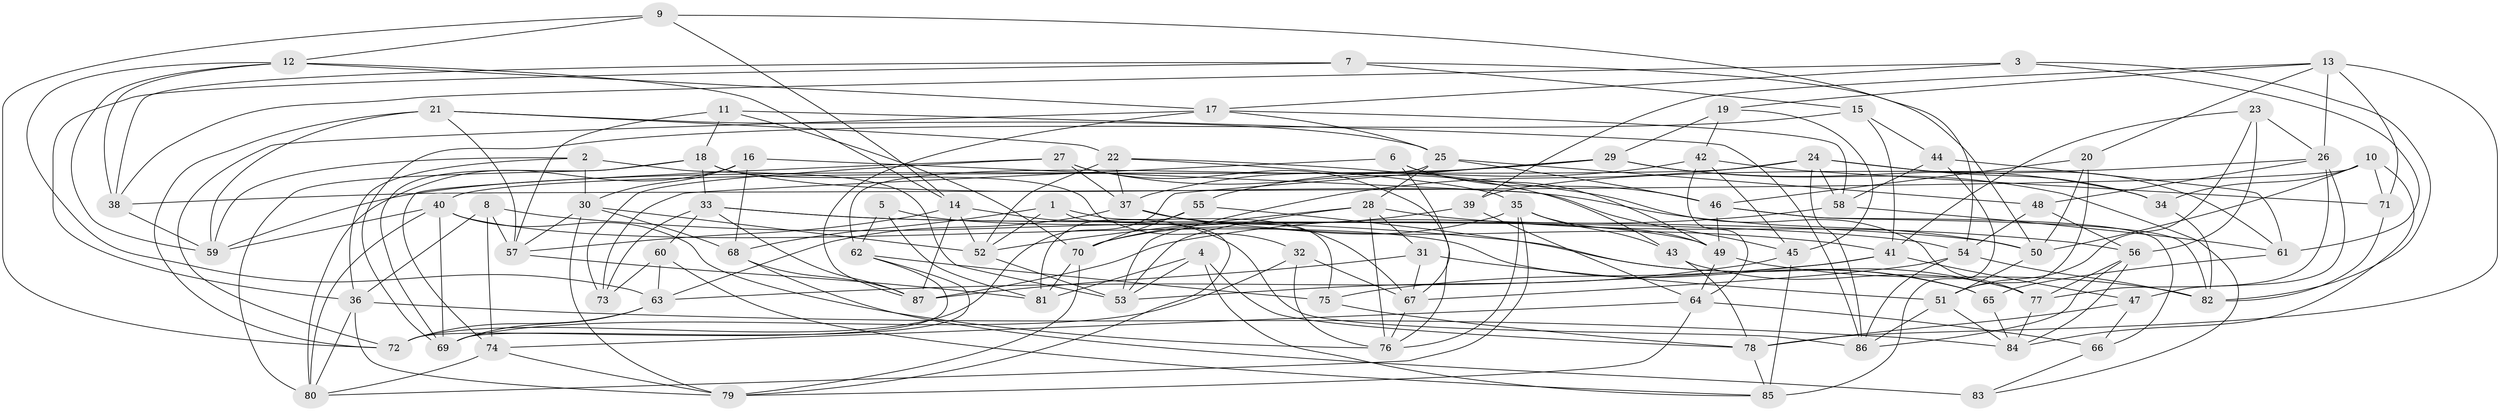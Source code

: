 // original degree distribution, {4: 1.0}
// Generated by graph-tools (version 1.1) at 2025/38/03/04/25 23:38:12]
// undirected, 87 vertices, 222 edges
graph export_dot {
  node [color=gray90,style=filled];
  1;
  2;
  3;
  4;
  5;
  6;
  7;
  8;
  9;
  10;
  11;
  12;
  13;
  14;
  15;
  16;
  17;
  18;
  19;
  20;
  21;
  22;
  23;
  24;
  25;
  26;
  27;
  28;
  29;
  30;
  31;
  32;
  33;
  34;
  35;
  36;
  37;
  38;
  39;
  40;
  41;
  42;
  43;
  44;
  45;
  46;
  47;
  48;
  49;
  50;
  51;
  52;
  53;
  54;
  55;
  56;
  57;
  58;
  59;
  60;
  61;
  62;
  63;
  64;
  65;
  66;
  67;
  68;
  69;
  70;
  71;
  72;
  73;
  74;
  75;
  76;
  77;
  78;
  79;
  80;
  81;
  82;
  83;
  84;
  85;
  86;
  87;
  1 -- 52 [weight=1.0];
  1 -- 68 [weight=1.0];
  1 -- 75 [weight=1.0];
  1 -- 79 [weight=1.0];
  2 -- 30 [weight=1.0];
  2 -- 36 [weight=1.0];
  2 -- 53 [weight=1.0];
  2 -- 59 [weight=1.0];
  3 -- 17 [weight=1.0];
  3 -- 38 [weight=1.0];
  3 -- 61 [weight=1.0];
  3 -- 82 [weight=1.0];
  4 -- 53 [weight=1.0];
  4 -- 78 [weight=1.0];
  4 -- 81 [weight=1.0];
  4 -- 85 [weight=1.0];
  5 -- 49 [weight=1.0];
  5 -- 62 [weight=2.0];
  5 -- 81 [weight=1.0];
  6 -- 46 [weight=1.0];
  6 -- 49 [weight=1.0];
  6 -- 67 [weight=1.0];
  6 -- 73 [weight=1.0];
  7 -- 15 [weight=1.0];
  7 -- 36 [weight=1.0];
  7 -- 38 [weight=1.0];
  7 -- 50 [weight=1.0];
  8 -- 36 [weight=1.0];
  8 -- 57 [weight=1.0];
  8 -- 74 [weight=1.0];
  8 -- 77 [weight=1.0];
  9 -- 12 [weight=1.0];
  9 -- 14 [weight=1.0];
  9 -- 54 [weight=1.0];
  9 -- 72 [weight=1.0];
  10 -- 34 [weight=1.0];
  10 -- 38 [weight=2.0];
  10 -- 50 [weight=1.0];
  10 -- 71 [weight=1.0];
  10 -- 84 [weight=1.0];
  11 -- 18 [weight=1.0];
  11 -- 57 [weight=1.0];
  11 -- 70 [weight=1.0];
  11 -- 86 [weight=1.0];
  12 -- 14 [weight=1.0];
  12 -- 17 [weight=1.0];
  12 -- 38 [weight=1.0];
  12 -- 59 [weight=1.0];
  12 -- 63 [weight=1.0];
  13 -- 19 [weight=1.0];
  13 -- 20 [weight=1.0];
  13 -- 26 [weight=1.0];
  13 -- 39 [weight=1.0];
  13 -- 71 [weight=1.0];
  13 -- 78 [weight=1.0];
  14 -- 52 [weight=1.0];
  14 -- 57 [weight=1.0];
  14 -- 86 [weight=1.0];
  14 -- 87 [weight=1.0];
  15 -- 41 [weight=1.0];
  15 -- 44 [weight=1.0];
  15 -- 69 [weight=1.0];
  16 -- 30 [weight=1.0];
  16 -- 45 [weight=1.0];
  16 -- 68 [weight=1.0];
  16 -- 80 [weight=1.0];
  17 -- 25 [weight=1.0];
  17 -- 58 [weight=1.0];
  17 -- 72 [weight=1.0];
  17 -- 87 [weight=1.0];
  18 -- 32 [weight=1.0];
  18 -- 33 [weight=1.0];
  18 -- 50 [weight=1.0];
  18 -- 69 [weight=1.0];
  18 -- 80 [weight=1.0];
  19 -- 29 [weight=1.0];
  19 -- 42 [weight=1.0];
  19 -- 45 [weight=1.0];
  20 -- 46 [weight=1.0];
  20 -- 50 [weight=1.0];
  20 -- 51 [weight=1.0];
  21 -- 22 [weight=2.0];
  21 -- 25 [weight=1.0];
  21 -- 57 [weight=1.0];
  21 -- 59 [weight=1.0];
  21 -- 72 [weight=1.0];
  22 -- 35 [weight=1.0];
  22 -- 37 [weight=1.0];
  22 -- 52 [weight=1.0];
  22 -- 77 [weight=1.0];
  23 -- 26 [weight=1.0];
  23 -- 41 [weight=1.0];
  23 -- 51 [weight=1.0];
  23 -- 56 [weight=1.0];
  24 -- 34 [weight=1.0];
  24 -- 40 [weight=1.0];
  24 -- 53 [weight=1.0];
  24 -- 58 [weight=1.0];
  24 -- 61 [weight=1.0];
  24 -- 86 [weight=1.0];
  25 -- 28 [weight=1.0];
  25 -- 46 [weight=1.0];
  25 -- 48 [weight=1.0];
  25 -- 62 [weight=1.0];
  26 -- 39 [weight=1.0];
  26 -- 47 [weight=1.0];
  26 -- 48 [weight=1.0];
  26 -- 77 [weight=1.0];
  27 -- 37 [weight=1.0];
  27 -- 43 [weight=1.0];
  27 -- 73 [weight=1.0];
  27 -- 74 [weight=2.0];
  27 -- 76 [weight=1.0];
  28 -- 31 [weight=1.0];
  28 -- 52 [weight=1.0];
  28 -- 53 [weight=1.0];
  28 -- 56 [weight=1.0];
  28 -- 76 [weight=1.0];
  29 -- 34 [weight=1.0];
  29 -- 37 [weight=1.0];
  29 -- 59 [weight=1.0];
  29 -- 72 [weight=1.0];
  29 -- 83 [weight=1.0];
  30 -- 52 [weight=1.0];
  30 -- 57 [weight=1.0];
  30 -- 68 [weight=1.0];
  30 -- 79 [weight=1.0];
  31 -- 51 [weight=1.0];
  31 -- 67 [weight=1.0];
  31 -- 87 [weight=1.0];
  32 -- 67 [weight=1.0];
  32 -- 69 [weight=1.0];
  32 -- 76 [weight=1.0];
  33 -- 50 [weight=1.0];
  33 -- 54 [weight=1.0];
  33 -- 60 [weight=1.0];
  33 -- 73 [weight=1.0];
  33 -- 87 [weight=1.0];
  34 -- 82 [weight=1.0];
  35 -- 43 [weight=1.0];
  35 -- 49 [weight=1.0];
  35 -- 70 [weight=1.0];
  35 -- 76 [weight=1.0];
  35 -- 80 [weight=1.0];
  36 -- 79 [weight=1.0];
  36 -- 80 [weight=1.0];
  36 -- 84 [weight=1.0];
  37 -- 41 [weight=1.0];
  37 -- 63 [weight=1.0];
  37 -- 67 [weight=1.0];
  38 -- 59 [weight=1.0];
  39 -- 64 [weight=1.0];
  39 -- 70 [weight=1.0];
  40 -- 59 [weight=1.0];
  40 -- 65 [weight=1.0];
  40 -- 69 [weight=1.0];
  40 -- 76 [weight=1.0];
  40 -- 80 [weight=1.0];
  41 -- 47 [weight=1.0];
  41 -- 63 [weight=1.0];
  41 -- 75 [weight=1.0];
  42 -- 45 [weight=1.0];
  42 -- 55 [weight=2.0];
  42 -- 64 [weight=1.0];
  42 -- 71 [weight=1.0];
  43 -- 77 [weight=1.0];
  43 -- 78 [weight=1.0];
  44 -- 58 [weight=1.0];
  44 -- 61 [weight=1.0];
  44 -- 85 [weight=1.0];
  45 -- 53 [weight=1.0];
  45 -- 85 [weight=2.0];
  46 -- 49 [weight=1.0];
  46 -- 66 [weight=1.0];
  46 -- 82 [weight=1.0];
  47 -- 66 [weight=1.0];
  47 -- 78 [weight=1.0];
  48 -- 54 [weight=1.0];
  48 -- 56 [weight=1.0];
  49 -- 64 [weight=1.0];
  49 -- 82 [weight=1.0];
  50 -- 51 [weight=1.0];
  51 -- 84 [weight=1.0];
  51 -- 86 [weight=1.0];
  52 -- 53 [weight=1.0];
  54 -- 67 [weight=1.0];
  54 -- 82 [weight=1.0];
  54 -- 86 [weight=1.0];
  55 -- 65 [weight=1.0];
  55 -- 70 [weight=1.0];
  55 -- 81 [weight=2.0];
  56 -- 77 [weight=1.0];
  56 -- 84 [weight=1.0];
  56 -- 86 [weight=1.0];
  57 -- 81 [weight=1.0];
  58 -- 61 [weight=2.0];
  58 -- 87 [weight=1.0];
  60 -- 63 [weight=1.0];
  60 -- 73 [weight=1.0];
  60 -- 85 [weight=1.0];
  61 -- 65 [weight=1.0];
  62 -- 69 [weight=1.0];
  62 -- 72 [weight=1.0];
  62 -- 75 [weight=1.0];
  63 -- 69 [weight=1.0];
  63 -- 72 [weight=1.0];
  64 -- 66 [weight=1.0];
  64 -- 74 [weight=1.0];
  64 -- 79 [weight=1.0];
  65 -- 84 [weight=1.0];
  66 -- 83 [weight=1.0];
  67 -- 76 [weight=1.0];
  68 -- 83 [weight=2.0];
  68 -- 87 [weight=1.0];
  70 -- 79 [weight=1.0];
  70 -- 81 [weight=1.0];
  71 -- 82 [weight=1.0];
  74 -- 79 [weight=1.0];
  74 -- 80 [weight=1.0];
  75 -- 78 [weight=1.0];
  77 -- 84 [weight=1.0];
  78 -- 85 [weight=1.0];
}
